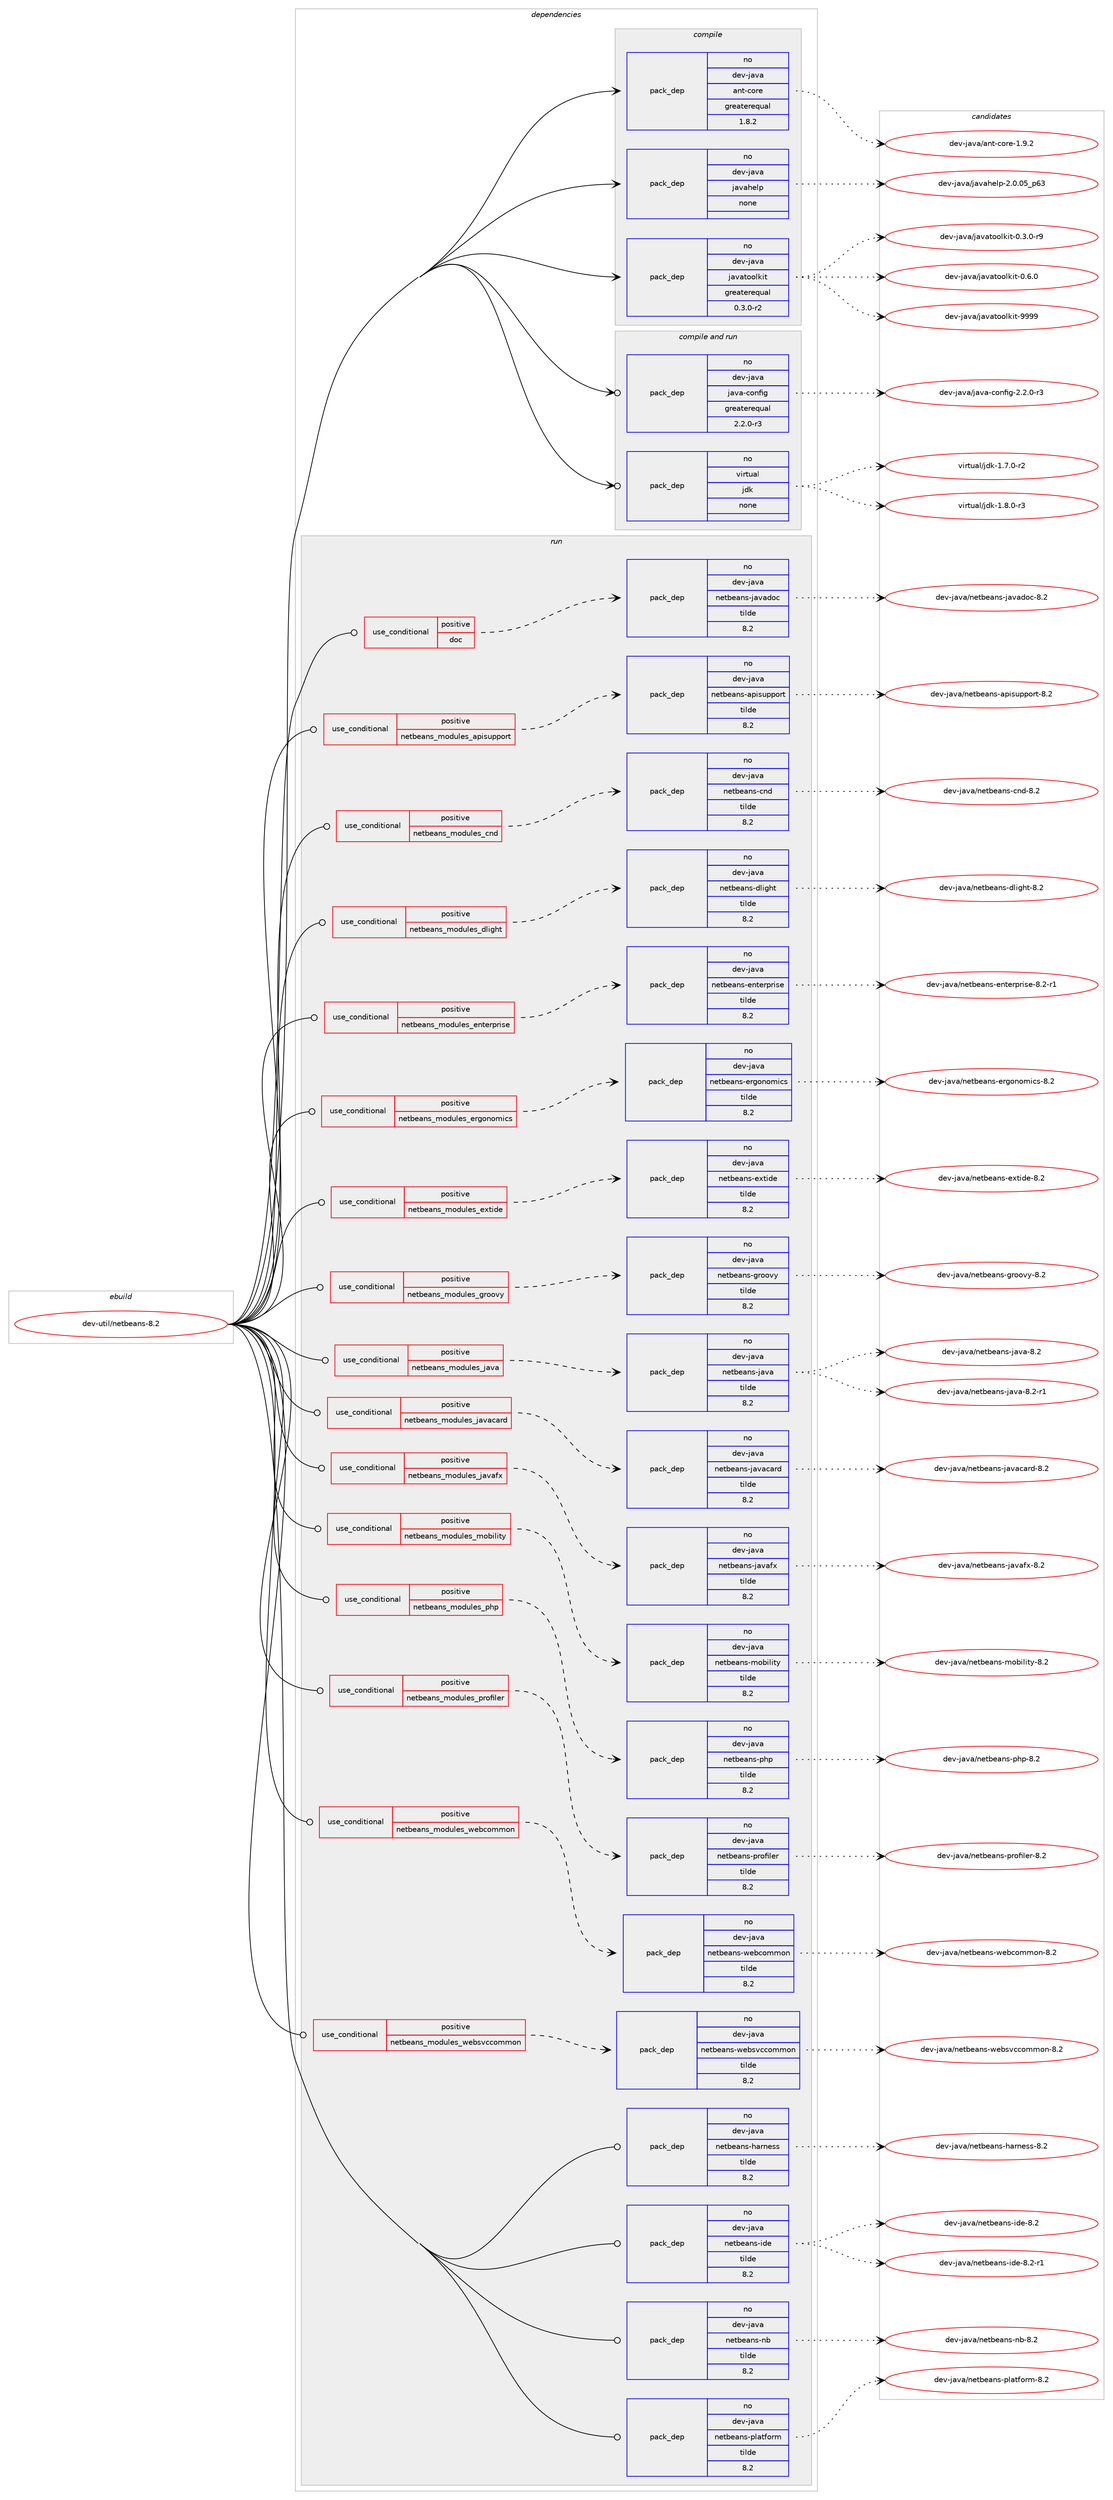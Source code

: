 digraph prolog {

# *************
# Graph options
# *************

newrank=true;
concentrate=true;
compound=true;
graph [rankdir=LR,fontname=Helvetica,fontsize=10,ranksep=1.5];#, ranksep=2.5, nodesep=0.2];
edge  [arrowhead=vee];
node  [fontname=Helvetica,fontsize=10];

# **********
# The ebuild
# **********

subgraph cluster_leftcol {
color=gray;
rank=same;
label=<<i>ebuild</i>>;
id [label="dev-util/netbeans-8.2", color=red, width=4, href="../dev-util/netbeans-8.2.svg"];
}

# ****************
# The dependencies
# ****************

subgraph cluster_midcol {
color=gray;
label=<<i>dependencies</i>>;
subgraph cluster_compile {
fillcolor="#eeeeee";
style=filled;
label=<<i>compile</i>>;
subgraph pack204610 {
dependency287342 [label=<<TABLE BORDER="0" CELLBORDER="1" CELLSPACING="0" CELLPADDING="4" WIDTH="220"><TR><TD ROWSPAN="6" CELLPADDING="30">pack_dep</TD></TR><TR><TD WIDTH="110">no</TD></TR><TR><TD>dev-java</TD></TR><TR><TD>ant-core</TD></TR><TR><TD>greaterequal</TD></TR><TR><TD>1.8.2</TD></TR></TABLE>>, shape=none, color=blue];
}
id:e -> dependency287342:w [weight=20,style="solid",arrowhead="vee"];
subgraph pack204611 {
dependency287343 [label=<<TABLE BORDER="0" CELLBORDER="1" CELLSPACING="0" CELLPADDING="4" WIDTH="220"><TR><TD ROWSPAN="6" CELLPADDING="30">pack_dep</TD></TR><TR><TD WIDTH="110">no</TD></TR><TR><TD>dev-java</TD></TR><TR><TD>javahelp</TD></TR><TR><TD>none</TD></TR><TR><TD></TD></TR></TABLE>>, shape=none, color=blue];
}
id:e -> dependency287343:w [weight=20,style="solid",arrowhead="vee"];
subgraph pack204612 {
dependency287344 [label=<<TABLE BORDER="0" CELLBORDER="1" CELLSPACING="0" CELLPADDING="4" WIDTH="220"><TR><TD ROWSPAN="6" CELLPADDING="30">pack_dep</TD></TR><TR><TD WIDTH="110">no</TD></TR><TR><TD>dev-java</TD></TR><TR><TD>javatoolkit</TD></TR><TR><TD>greaterequal</TD></TR><TR><TD>0.3.0-r2</TD></TR></TABLE>>, shape=none, color=blue];
}
id:e -> dependency287344:w [weight=20,style="solid",arrowhead="vee"];
}
subgraph cluster_compileandrun {
fillcolor="#eeeeee";
style=filled;
label=<<i>compile and run</i>>;
subgraph pack204613 {
dependency287345 [label=<<TABLE BORDER="0" CELLBORDER="1" CELLSPACING="0" CELLPADDING="4" WIDTH="220"><TR><TD ROWSPAN="6" CELLPADDING="30">pack_dep</TD></TR><TR><TD WIDTH="110">no</TD></TR><TR><TD>dev-java</TD></TR><TR><TD>java-config</TD></TR><TR><TD>greaterequal</TD></TR><TR><TD>2.2.0-r3</TD></TR></TABLE>>, shape=none, color=blue];
}
id:e -> dependency287345:w [weight=20,style="solid",arrowhead="odotvee"];
subgraph pack204614 {
dependency287346 [label=<<TABLE BORDER="0" CELLBORDER="1" CELLSPACING="0" CELLPADDING="4" WIDTH="220"><TR><TD ROWSPAN="6" CELLPADDING="30">pack_dep</TD></TR><TR><TD WIDTH="110">no</TD></TR><TR><TD>virtual</TD></TR><TR><TD>jdk</TD></TR><TR><TD>none</TD></TR><TR><TD></TD></TR></TABLE>>, shape=none, color=blue];
}
id:e -> dependency287346:w [weight=20,style="solid",arrowhead="odotvee"];
}
subgraph cluster_run {
fillcolor="#eeeeee";
style=filled;
label=<<i>run</i>>;
subgraph cond78469 {
dependency287347 [label=<<TABLE BORDER="0" CELLBORDER="1" CELLSPACING="0" CELLPADDING="4"><TR><TD ROWSPAN="3" CELLPADDING="10">use_conditional</TD></TR><TR><TD>positive</TD></TR><TR><TD>doc</TD></TR></TABLE>>, shape=none, color=red];
subgraph pack204615 {
dependency287348 [label=<<TABLE BORDER="0" CELLBORDER="1" CELLSPACING="0" CELLPADDING="4" WIDTH="220"><TR><TD ROWSPAN="6" CELLPADDING="30">pack_dep</TD></TR><TR><TD WIDTH="110">no</TD></TR><TR><TD>dev-java</TD></TR><TR><TD>netbeans-javadoc</TD></TR><TR><TD>tilde</TD></TR><TR><TD>8.2</TD></TR></TABLE>>, shape=none, color=blue];
}
dependency287347:e -> dependency287348:w [weight=20,style="dashed",arrowhead="vee"];
}
id:e -> dependency287347:w [weight=20,style="solid",arrowhead="odot"];
subgraph cond78470 {
dependency287349 [label=<<TABLE BORDER="0" CELLBORDER="1" CELLSPACING="0" CELLPADDING="4"><TR><TD ROWSPAN="3" CELLPADDING="10">use_conditional</TD></TR><TR><TD>positive</TD></TR><TR><TD>netbeans_modules_apisupport</TD></TR></TABLE>>, shape=none, color=red];
subgraph pack204616 {
dependency287350 [label=<<TABLE BORDER="0" CELLBORDER="1" CELLSPACING="0" CELLPADDING="4" WIDTH="220"><TR><TD ROWSPAN="6" CELLPADDING="30">pack_dep</TD></TR><TR><TD WIDTH="110">no</TD></TR><TR><TD>dev-java</TD></TR><TR><TD>netbeans-apisupport</TD></TR><TR><TD>tilde</TD></TR><TR><TD>8.2</TD></TR></TABLE>>, shape=none, color=blue];
}
dependency287349:e -> dependency287350:w [weight=20,style="dashed",arrowhead="vee"];
}
id:e -> dependency287349:w [weight=20,style="solid",arrowhead="odot"];
subgraph cond78471 {
dependency287351 [label=<<TABLE BORDER="0" CELLBORDER="1" CELLSPACING="0" CELLPADDING="4"><TR><TD ROWSPAN="3" CELLPADDING="10">use_conditional</TD></TR><TR><TD>positive</TD></TR><TR><TD>netbeans_modules_cnd</TD></TR></TABLE>>, shape=none, color=red];
subgraph pack204617 {
dependency287352 [label=<<TABLE BORDER="0" CELLBORDER="1" CELLSPACING="0" CELLPADDING="4" WIDTH="220"><TR><TD ROWSPAN="6" CELLPADDING="30">pack_dep</TD></TR><TR><TD WIDTH="110">no</TD></TR><TR><TD>dev-java</TD></TR><TR><TD>netbeans-cnd</TD></TR><TR><TD>tilde</TD></TR><TR><TD>8.2</TD></TR></TABLE>>, shape=none, color=blue];
}
dependency287351:e -> dependency287352:w [weight=20,style="dashed",arrowhead="vee"];
}
id:e -> dependency287351:w [weight=20,style="solid",arrowhead="odot"];
subgraph cond78472 {
dependency287353 [label=<<TABLE BORDER="0" CELLBORDER="1" CELLSPACING="0" CELLPADDING="4"><TR><TD ROWSPAN="3" CELLPADDING="10">use_conditional</TD></TR><TR><TD>positive</TD></TR><TR><TD>netbeans_modules_dlight</TD></TR></TABLE>>, shape=none, color=red];
subgraph pack204618 {
dependency287354 [label=<<TABLE BORDER="0" CELLBORDER="1" CELLSPACING="0" CELLPADDING="4" WIDTH="220"><TR><TD ROWSPAN="6" CELLPADDING="30">pack_dep</TD></TR><TR><TD WIDTH="110">no</TD></TR><TR><TD>dev-java</TD></TR><TR><TD>netbeans-dlight</TD></TR><TR><TD>tilde</TD></TR><TR><TD>8.2</TD></TR></TABLE>>, shape=none, color=blue];
}
dependency287353:e -> dependency287354:w [weight=20,style="dashed",arrowhead="vee"];
}
id:e -> dependency287353:w [weight=20,style="solid",arrowhead="odot"];
subgraph cond78473 {
dependency287355 [label=<<TABLE BORDER="0" CELLBORDER="1" CELLSPACING="0" CELLPADDING="4"><TR><TD ROWSPAN="3" CELLPADDING="10">use_conditional</TD></TR><TR><TD>positive</TD></TR><TR><TD>netbeans_modules_enterprise</TD></TR></TABLE>>, shape=none, color=red];
subgraph pack204619 {
dependency287356 [label=<<TABLE BORDER="0" CELLBORDER="1" CELLSPACING="0" CELLPADDING="4" WIDTH="220"><TR><TD ROWSPAN="6" CELLPADDING="30">pack_dep</TD></TR><TR><TD WIDTH="110">no</TD></TR><TR><TD>dev-java</TD></TR><TR><TD>netbeans-enterprise</TD></TR><TR><TD>tilde</TD></TR><TR><TD>8.2</TD></TR></TABLE>>, shape=none, color=blue];
}
dependency287355:e -> dependency287356:w [weight=20,style="dashed",arrowhead="vee"];
}
id:e -> dependency287355:w [weight=20,style="solid",arrowhead="odot"];
subgraph cond78474 {
dependency287357 [label=<<TABLE BORDER="0" CELLBORDER="1" CELLSPACING="0" CELLPADDING="4"><TR><TD ROWSPAN="3" CELLPADDING="10">use_conditional</TD></TR><TR><TD>positive</TD></TR><TR><TD>netbeans_modules_ergonomics</TD></TR></TABLE>>, shape=none, color=red];
subgraph pack204620 {
dependency287358 [label=<<TABLE BORDER="0" CELLBORDER="1" CELLSPACING="0" CELLPADDING="4" WIDTH="220"><TR><TD ROWSPAN="6" CELLPADDING="30">pack_dep</TD></TR><TR><TD WIDTH="110">no</TD></TR><TR><TD>dev-java</TD></TR><TR><TD>netbeans-ergonomics</TD></TR><TR><TD>tilde</TD></TR><TR><TD>8.2</TD></TR></TABLE>>, shape=none, color=blue];
}
dependency287357:e -> dependency287358:w [weight=20,style="dashed",arrowhead="vee"];
}
id:e -> dependency287357:w [weight=20,style="solid",arrowhead="odot"];
subgraph cond78475 {
dependency287359 [label=<<TABLE BORDER="0" CELLBORDER="1" CELLSPACING="0" CELLPADDING="4"><TR><TD ROWSPAN="3" CELLPADDING="10">use_conditional</TD></TR><TR><TD>positive</TD></TR><TR><TD>netbeans_modules_extide</TD></TR></TABLE>>, shape=none, color=red];
subgraph pack204621 {
dependency287360 [label=<<TABLE BORDER="0" CELLBORDER="1" CELLSPACING="0" CELLPADDING="4" WIDTH="220"><TR><TD ROWSPAN="6" CELLPADDING="30">pack_dep</TD></TR><TR><TD WIDTH="110">no</TD></TR><TR><TD>dev-java</TD></TR><TR><TD>netbeans-extide</TD></TR><TR><TD>tilde</TD></TR><TR><TD>8.2</TD></TR></TABLE>>, shape=none, color=blue];
}
dependency287359:e -> dependency287360:w [weight=20,style="dashed",arrowhead="vee"];
}
id:e -> dependency287359:w [weight=20,style="solid",arrowhead="odot"];
subgraph cond78476 {
dependency287361 [label=<<TABLE BORDER="0" CELLBORDER="1" CELLSPACING="0" CELLPADDING="4"><TR><TD ROWSPAN="3" CELLPADDING="10">use_conditional</TD></TR><TR><TD>positive</TD></TR><TR><TD>netbeans_modules_groovy</TD></TR></TABLE>>, shape=none, color=red];
subgraph pack204622 {
dependency287362 [label=<<TABLE BORDER="0" CELLBORDER="1" CELLSPACING="0" CELLPADDING="4" WIDTH="220"><TR><TD ROWSPAN="6" CELLPADDING="30">pack_dep</TD></TR><TR><TD WIDTH="110">no</TD></TR><TR><TD>dev-java</TD></TR><TR><TD>netbeans-groovy</TD></TR><TR><TD>tilde</TD></TR><TR><TD>8.2</TD></TR></TABLE>>, shape=none, color=blue];
}
dependency287361:e -> dependency287362:w [weight=20,style="dashed",arrowhead="vee"];
}
id:e -> dependency287361:w [weight=20,style="solid",arrowhead="odot"];
subgraph cond78477 {
dependency287363 [label=<<TABLE BORDER="0" CELLBORDER="1" CELLSPACING="0" CELLPADDING="4"><TR><TD ROWSPAN="3" CELLPADDING="10">use_conditional</TD></TR><TR><TD>positive</TD></TR><TR><TD>netbeans_modules_java</TD></TR></TABLE>>, shape=none, color=red];
subgraph pack204623 {
dependency287364 [label=<<TABLE BORDER="0" CELLBORDER="1" CELLSPACING="0" CELLPADDING="4" WIDTH="220"><TR><TD ROWSPAN="6" CELLPADDING="30">pack_dep</TD></TR><TR><TD WIDTH="110">no</TD></TR><TR><TD>dev-java</TD></TR><TR><TD>netbeans-java</TD></TR><TR><TD>tilde</TD></TR><TR><TD>8.2</TD></TR></TABLE>>, shape=none, color=blue];
}
dependency287363:e -> dependency287364:w [weight=20,style="dashed",arrowhead="vee"];
}
id:e -> dependency287363:w [weight=20,style="solid",arrowhead="odot"];
subgraph cond78478 {
dependency287365 [label=<<TABLE BORDER="0" CELLBORDER="1" CELLSPACING="0" CELLPADDING="4"><TR><TD ROWSPAN="3" CELLPADDING="10">use_conditional</TD></TR><TR><TD>positive</TD></TR><TR><TD>netbeans_modules_javacard</TD></TR></TABLE>>, shape=none, color=red];
subgraph pack204624 {
dependency287366 [label=<<TABLE BORDER="0" CELLBORDER="1" CELLSPACING="0" CELLPADDING="4" WIDTH="220"><TR><TD ROWSPAN="6" CELLPADDING="30">pack_dep</TD></TR><TR><TD WIDTH="110">no</TD></TR><TR><TD>dev-java</TD></TR><TR><TD>netbeans-javacard</TD></TR><TR><TD>tilde</TD></TR><TR><TD>8.2</TD></TR></TABLE>>, shape=none, color=blue];
}
dependency287365:e -> dependency287366:w [weight=20,style="dashed",arrowhead="vee"];
}
id:e -> dependency287365:w [weight=20,style="solid",arrowhead="odot"];
subgraph cond78479 {
dependency287367 [label=<<TABLE BORDER="0" CELLBORDER="1" CELLSPACING="0" CELLPADDING="4"><TR><TD ROWSPAN="3" CELLPADDING="10">use_conditional</TD></TR><TR><TD>positive</TD></TR><TR><TD>netbeans_modules_javafx</TD></TR></TABLE>>, shape=none, color=red];
subgraph pack204625 {
dependency287368 [label=<<TABLE BORDER="0" CELLBORDER="1" CELLSPACING="0" CELLPADDING="4" WIDTH="220"><TR><TD ROWSPAN="6" CELLPADDING="30">pack_dep</TD></TR><TR><TD WIDTH="110">no</TD></TR><TR><TD>dev-java</TD></TR><TR><TD>netbeans-javafx</TD></TR><TR><TD>tilde</TD></TR><TR><TD>8.2</TD></TR></TABLE>>, shape=none, color=blue];
}
dependency287367:e -> dependency287368:w [weight=20,style="dashed",arrowhead="vee"];
}
id:e -> dependency287367:w [weight=20,style="solid",arrowhead="odot"];
subgraph cond78480 {
dependency287369 [label=<<TABLE BORDER="0" CELLBORDER="1" CELLSPACING="0" CELLPADDING="4"><TR><TD ROWSPAN="3" CELLPADDING="10">use_conditional</TD></TR><TR><TD>positive</TD></TR><TR><TD>netbeans_modules_mobility</TD></TR></TABLE>>, shape=none, color=red];
subgraph pack204626 {
dependency287370 [label=<<TABLE BORDER="0" CELLBORDER="1" CELLSPACING="0" CELLPADDING="4" WIDTH="220"><TR><TD ROWSPAN="6" CELLPADDING="30">pack_dep</TD></TR><TR><TD WIDTH="110">no</TD></TR><TR><TD>dev-java</TD></TR><TR><TD>netbeans-mobility</TD></TR><TR><TD>tilde</TD></TR><TR><TD>8.2</TD></TR></TABLE>>, shape=none, color=blue];
}
dependency287369:e -> dependency287370:w [weight=20,style="dashed",arrowhead="vee"];
}
id:e -> dependency287369:w [weight=20,style="solid",arrowhead="odot"];
subgraph cond78481 {
dependency287371 [label=<<TABLE BORDER="0" CELLBORDER="1" CELLSPACING="0" CELLPADDING="4"><TR><TD ROWSPAN="3" CELLPADDING="10">use_conditional</TD></TR><TR><TD>positive</TD></TR><TR><TD>netbeans_modules_php</TD></TR></TABLE>>, shape=none, color=red];
subgraph pack204627 {
dependency287372 [label=<<TABLE BORDER="0" CELLBORDER="1" CELLSPACING="0" CELLPADDING="4" WIDTH="220"><TR><TD ROWSPAN="6" CELLPADDING="30">pack_dep</TD></TR><TR><TD WIDTH="110">no</TD></TR><TR><TD>dev-java</TD></TR><TR><TD>netbeans-php</TD></TR><TR><TD>tilde</TD></TR><TR><TD>8.2</TD></TR></TABLE>>, shape=none, color=blue];
}
dependency287371:e -> dependency287372:w [weight=20,style="dashed",arrowhead="vee"];
}
id:e -> dependency287371:w [weight=20,style="solid",arrowhead="odot"];
subgraph cond78482 {
dependency287373 [label=<<TABLE BORDER="0" CELLBORDER="1" CELLSPACING="0" CELLPADDING="4"><TR><TD ROWSPAN="3" CELLPADDING="10">use_conditional</TD></TR><TR><TD>positive</TD></TR><TR><TD>netbeans_modules_profiler</TD></TR></TABLE>>, shape=none, color=red];
subgraph pack204628 {
dependency287374 [label=<<TABLE BORDER="0" CELLBORDER="1" CELLSPACING="0" CELLPADDING="4" WIDTH="220"><TR><TD ROWSPAN="6" CELLPADDING="30">pack_dep</TD></TR><TR><TD WIDTH="110">no</TD></TR><TR><TD>dev-java</TD></TR><TR><TD>netbeans-profiler</TD></TR><TR><TD>tilde</TD></TR><TR><TD>8.2</TD></TR></TABLE>>, shape=none, color=blue];
}
dependency287373:e -> dependency287374:w [weight=20,style="dashed",arrowhead="vee"];
}
id:e -> dependency287373:w [weight=20,style="solid",arrowhead="odot"];
subgraph cond78483 {
dependency287375 [label=<<TABLE BORDER="0" CELLBORDER="1" CELLSPACING="0" CELLPADDING="4"><TR><TD ROWSPAN="3" CELLPADDING="10">use_conditional</TD></TR><TR><TD>positive</TD></TR><TR><TD>netbeans_modules_webcommon</TD></TR></TABLE>>, shape=none, color=red];
subgraph pack204629 {
dependency287376 [label=<<TABLE BORDER="0" CELLBORDER="1" CELLSPACING="0" CELLPADDING="4" WIDTH="220"><TR><TD ROWSPAN="6" CELLPADDING="30">pack_dep</TD></TR><TR><TD WIDTH="110">no</TD></TR><TR><TD>dev-java</TD></TR><TR><TD>netbeans-webcommon</TD></TR><TR><TD>tilde</TD></TR><TR><TD>8.2</TD></TR></TABLE>>, shape=none, color=blue];
}
dependency287375:e -> dependency287376:w [weight=20,style="dashed",arrowhead="vee"];
}
id:e -> dependency287375:w [weight=20,style="solid",arrowhead="odot"];
subgraph cond78484 {
dependency287377 [label=<<TABLE BORDER="0" CELLBORDER="1" CELLSPACING="0" CELLPADDING="4"><TR><TD ROWSPAN="3" CELLPADDING="10">use_conditional</TD></TR><TR><TD>positive</TD></TR><TR><TD>netbeans_modules_websvccommon</TD></TR></TABLE>>, shape=none, color=red];
subgraph pack204630 {
dependency287378 [label=<<TABLE BORDER="0" CELLBORDER="1" CELLSPACING="0" CELLPADDING="4" WIDTH="220"><TR><TD ROWSPAN="6" CELLPADDING="30">pack_dep</TD></TR><TR><TD WIDTH="110">no</TD></TR><TR><TD>dev-java</TD></TR><TR><TD>netbeans-websvccommon</TD></TR><TR><TD>tilde</TD></TR><TR><TD>8.2</TD></TR></TABLE>>, shape=none, color=blue];
}
dependency287377:e -> dependency287378:w [weight=20,style="dashed",arrowhead="vee"];
}
id:e -> dependency287377:w [weight=20,style="solid",arrowhead="odot"];
subgraph pack204631 {
dependency287379 [label=<<TABLE BORDER="0" CELLBORDER="1" CELLSPACING="0" CELLPADDING="4" WIDTH="220"><TR><TD ROWSPAN="6" CELLPADDING="30">pack_dep</TD></TR><TR><TD WIDTH="110">no</TD></TR><TR><TD>dev-java</TD></TR><TR><TD>netbeans-harness</TD></TR><TR><TD>tilde</TD></TR><TR><TD>8.2</TD></TR></TABLE>>, shape=none, color=blue];
}
id:e -> dependency287379:w [weight=20,style="solid",arrowhead="odot"];
subgraph pack204632 {
dependency287380 [label=<<TABLE BORDER="0" CELLBORDER="1" CELLSPACING="0" CELLPADDING="4" WIDTH="220"><TR><TD ROWSPAN="6" CELLPADDING="30">pack_dep</TD></TR><TR><TD WIDTH="110">no</TD></TR><TR><TD>dev-java</TD></TR><TR><TD>netbeans-ide</TD></TR><TR><TD>tilde</TD></TR><TR><TD>8.2</TD></TR></TABLE>>, shape=none, color=blue];
}
id:e -> dependency287380:w [weight=20,style="solid",arrowhead="odot"];
subgraph pack204633 {
dependency287381 [label=<<TABLE BORDER="0" CELLBORDER="1" CELLSPACING="0" CELLPADDING="4" WIDTH="220"><TR><TD ROWSPAN="6" CELLPADDING="30">pack_dep</TD></TR><TR><TD WIDTH="110">no</TD></TR><TR><TD>dev-java</TD></TR><TR><TD>netbeans-nb</TD></TR><TR><TD>tilde</TD></TR><TR><TD>8.2</TD></TR></TABLE>>, shape=none, color=blue];
}
id:e -> dependency287381:w [weight=20,style="solid",arrowhead="odot"];
subgraph pack204634 {
dependency287382 [label=<<TABLE BORDER="0" CELLBORDER="1" CELLSPACING="0" CELLPADDING="4" WIDTH="220"><TR><TD ROWSPAN="6" CELLPADDING="30">pack_dep</TD></TR><TR><TD WIDTH="110">no</TD></TR><TR><TD>dev-java</TD></TR><TR><TD>netbeans-platform</TD></TR><TR><TD>tilde</TD></TR><TR><TD>8.2</TD></TR></TABLE>>, shape=none, color=blue];
}
id:e -> dependency287382:w [weight=20,style="solid",arrowhead="odot"];
}
}

# **************
# The candidates
# **************

subgraph cluster_choices {
rank=same;
color=gray;
label=<<i>candidates</i>>;

subgraph choice204610 {
color=black;
nodesep=1;
choice10010111845106971189747971101164599111114101454946574650 [label="dev-java/ant-core-1.9.2", color=red, width=4,href="../dev-java/ant-core-1.9.2.svg"];
dependency287342:e -> choice10010111845106971189747971101164599111114101454946574650:w [style=dotted,weight="100"];
}
subgraph choice204611 {
color=black;
nodesep=1;
choice10010111845106971189747106971189710410110811245504648464853951125451 [label="dev-java/javahelp-2.0.05_p63", color=red, width=4,href="../dev-java/javahelp-2.0.05_p63.svg"];
dependency287343:e -> choice10010111845106971189747106971189710410110811245504648464853951125451:w [style=dotted,weight="100"];
}
subgraph choice204612 {
color=black;
nodesep=1;
choice1001011184510697118974710697118971161111111081071051164548465146484511457 [label="dev-java/javatoolkit-0.3.0-r9", color=red, width=4,href="../dev-java/javatoolkit-0.3.0-r9.svg"];
choice100101118451069711897471069711897116111111108107105116454846544648 [label="dev-java/javatoolkit-0.6.0", color=red, width=4,href="../dev-java/javatoolkit-0.6.0.svg"];
choice1001011184510697118974710697118971161111111081071051164557575757 [label="dev-java/javatoolkit-9999", color=red, width=4,href="../dev-java/javatoolkit-9999.svg"];
dependency287344:e -> choice1001011184510697118974710697118971161111111081071051164548465146484511457:w [style=dotted,weight="100"];
dependency287344:e -> choice100101118451069711897471069711897116111111108107105116454846544648:w [style=dotted,weight="100"];
dependency287344:e -> choice1001011184510697118974710697118971161111111081071051164557575757:w [style=dotted,weight="100"];
}
subgraph choice204613 {
color=black;
nodesep=1;
choice10010111845106971189747106971189745991111101021051034550465046484511451 [label="dev-java/java-config-2.2.0-r3", color=red, width=4,href="../dev-java/java-config-2.2.0-r3.svg"];
dependency287345:e -> choice10010111845106971189747106971189745991111101021051034550465046484511451:w [style=dotted,weight="100"];
}
subgraph choice204614 {
color=black;
nodesep=1;
choice11810511411611797108471061001074549465546484511450 [label="virtual/jdk-1.7.0-r2", color=red, width=4,href="../virtual/jdk-1.7.0-r2.svg"];
choice11810511411611797108471061001074549465646484511451 [label="virtual/jdk-1.8.0-r3", color=red, width=4,href="../virtual/jdk-1.8.0-r3.svg"];
dependency287346:e -> choice11810511411611797108471061001074549465546484511450:w [style=dotted,weight="100"];
dependency287346:e -> choice11810511411611797108471061001074549465646484511451:w [style=dotted,weight="100"];
}
subgraph choice204615 {
color=black;
nodesep=1;
choice1001011184510697118974711010111698101971101154510697118971001119945564650 [label="dev-java/netbeans-javadoc-8.2", color=red, width=4,href="../dev-java/netbeans-javadoc-8.2.svg"];
dependency287348:e -> choice1001011184510697118974711010111698101971101154510697118971001119945564650:w [style=dotted,weight="100"];
}
subgraph choice204616 {
color=black;
nodesep=1;
choice100101118451069711897471101011169810197110115459711210511511711211211111411645564650 [label="dev-java/netbeans-apisupport-8.2", color=red, width=4,href="../dev-java/netbeans-apisupport-8.2.svg"];
dependency287350:e -> choice100101118451069711897471101011169810197110115459711210511511711211211111411645564650:w [style=dotted,weight="100"];
}
subgraph choice204617 {
color=black;
nodesep=1;
choice100101118451069711897471101011169810197110115459911010045564650 [label="dev-java/netbeans-cnd-8.2", color=red, width=4,href="../dev-java/netbeans-cnd-8.2.svg"];
dependency287352:e -> choice100101118451069711897471101011169810197110115459911010045564650:w [style=dotted,weight="100"];
}
subgraph choice204618 {
color=black;
nodesep=1;
choice1001011184510697118974711010111698101971101154510010810510310411645564650 [label="dev-java/netbeans-dlight-8.2", color=red, width=4,href="../dev-java/netbeans-dlight-8.2.svg"];
dependency287354:e -> choice1001011184510697118974711010111698101971101154510010810510310411645564650:w [style=dotted,weight="100"];
}
subgraph choice204619 {
color=black;
nodesep=1;
choice10010111845106971189747110101116981019711011545101110116101114112114105115101455646504511449 [label="dev-java/netbeans-enterprise-8.2-r1", color=red, width=4,href="../dev-java/netbeans-enterprise-8.2-r1.svg"];
dependency287356:e -> choice10010111845106971189747110101116981019711011545101110116101114112114105115101455646504511449:w [style=dotted,weight="100"];
}
subgraph choice204620 {
color=black;
nodesep=1;
choice100101118451069711897471101011169810197110115451011141031111101111091059911545564650 [label="dev-java/netbeans-ergonomics-8.2", color=red, width=4,href="../dev-java/netbeans-ergonomics-8.2.svg"];
dependency287358:e -> choice100101118451069711897471101011169810197110115451011141031111101111091059911545564650:w [style=dotted,weight="100"];
}
subgraph choice204621 {
color=black;
nodesep=1;
choice1001011184510697118974711010111698101971101154510112011610510010145564650 [label="dev-java/netbeans-extide-8.2", color=red, width=4,href="../dev-java/netbeans-extide-8.2.svg"];
dependency287360:e -> choice1001011184510697118974711010111698101971101154510112011610510010145564650:w [style=dotted,weight="100"];
}
subgraph choice204622 {
color=black;
nodesep=1;
choice1001011184510697118974711010111698101971101154510311411111111812145564650 [label="dev-java/netbeans-groovy-8.2", color=red, width=4,href="../dev-java/netbeans-groovy-8.2.svg"];
dependency287362:e -> choice1001011184510697118974711010111698101971101154510311411111111812145564650:w [style=dotted,weight="100"];
}
subgraph choice204623 {
color=black;
nodesep=1;
choice10010111845106971189747110101116981019711011545106971189745564650 [label="dev-java/netbeans-java-8.2", color=red, width=4,href="../dev-java/netbeans-java-8.2.svg"];
choice100101118451069711897471101011169810197110115451069711897455646504511449 [label="dev-java/netbeans-java-8.2-r1", color=red, width=4,href="../dev-java/netbeans-java-8.2-r1.svg"];
dependency287364:e -> choice10010111845106971189747110101116981019711011545106971189745564650:w [style=dotted,weight="100"];
dependency287364:e -> choice100101118451069711897471101011169810197110115451069711897455646504511449:w [style=dotted,weight="100"];
}
subgraph choice204624 {
color=black;
nodesep=1;
choice100101118451069711897471101011169810197110115451069711897999711410045564650 [label="dev-java/netbeans-javacard-8.2", color=red, width=4,href="../dev-java/netbeans-javacard-8.2.svg"];
dependency287366:e -> choice100101118451069711897471101011169810197110115451069711897999711410045564650:w [style=dotted,weight="100"];
}
subgraph choice204625 {
color=black;
nodesep=1;
choice10010111845106971189747110101116981019711011545106971189710212045564650 [label="dev-java/netbeans-javafx-8.2", color=red, width=4,href="../dev-java/netbeans-javafx-8.2.svg"];
dependency287368:e -> choice10010111845106971189747110101116981019711011545106971189710212045564650:w [style=dotted,weight="100"];
}
subgraph choice204626 {
color=black;
nodesep=1;
choice100101118451069711897471101011169810197110115451091119810510810511612145564650 [label="dev-java/netbeans-mobility-8.2", color=red, width=4,href="../dev-java/netbeans-mobility-8.2.svg"];
dependency287370:e -> choice100101118451069711897471101011169810197110115451091119810510810511612145564650:w [style=dotted,weight="100"];
}
subgraph choice204627 {
color=black;
nodesep=1;
choice1001011184510697118974711010111698101971101154511210411245564650 [label="dev-java/netbeans-php-8.2", color=red, width=4,href="../dev-java/netbeans-php-8.2.svg"];
dependency287372:e -> choice1001011184510697118974711010111698101971101154511210411245564650:w [style=dotted,weight="100"];
}
subgraph choice204628 {
color=black;
nodesep=1;
choice1001011184510697118974711010111698101971101154511211411110210510810111445564650 [label="dev-java/netbeans-profiler-8.2", color=red, width=4,href="../dev-java/netbeans-profiler-8.2.svg"];
dependency287374:e -> choice1001011184510697118974711010111698101971101154511211411110210510810111445564650:w [style=dotted,weight="100"];
}
subgraph choice204629 {
color=black;
nodesep=1;
choice10010111845106971189747110101116981019711011545119101989911110910911111045564650 [label="dev-java/netbeans-webcommon-8.2", color=red, width=4,href="../dev-java/netbeans-webcommon-8.2.svg"];
dependency287376:e -> choice10010111845106971189747110101116981019711011545119101989911110910911111045564650:w [style=dotted,weight="100"];
}
subgraph choice204630 {
color=black;
nodesep=1;
choice1001011184510697118974711010111698101971101154511910198115118999911110910911111045564650 [label="dev-java/netbeans-websvccommon-8.2", color=red, width=4,href="../dev-java/netbeans-websvccommon-8.2.svg"];
dependency287378:e -> choice1001011184510697118974711010111698101971101154511910198115118999911110910911111045564650:w [style=dotted,weight="100"];
}
subgraph choice204631 {
color=black;
nodesep=1;
choice100101118451069711897471101011169810197110115451049711411010111511545564650 [label="dev-java/netbeans-harness-8.2", color=red, width=4,href="../dev-java/netbeans-harness-8.2.svg"];
dependency287379:e -> choice100101118451069711897471101011169810197110115451049711411010111511545564650:w [style=dotted,weight="100"];
}
subgraph choice204632 {
color=black;
nodesep=1;
choice1001011184510697118974711010111698101971101154510510010145564650 [label="dev-java/netbeans-ide-8.2", color=red, width=4,href="../dev-java/netbeans-ide-8.2.svg"];
choice10010111845106971189747110101116981019711011545105100101455646504511449 [label="dev-java/netbeans-ide-8.2-r1", color=red, width=4,href="../dev-java/netbeans-ide-8.2-r1.svg"];
dependency287380:e -> choice1001011184510697118974711010111698101971101154510510010145564650:w [style=dotted,weight="100"];
dependency287380:e -> choice10010111845106971189747110101116981019711011545105100101455646504511449:w [style=dotted,weight="100"];
}
subgraph choice204633 {
color=black;
nodesep=1;
choice100101118451069711897471101011169810197110115451109845564650 [label="dev-java/netbeans-nb-8.2", color=red, width=4,href="../dev-java/netbeans-nb-8.2.svg"];
dependency287381:e -> choice100101118451069711897471101011169810197110115451109845564650:w [style=dotted,weight="100"];
}
subgraph choice204634 {
color=black;
nodesep=1;
choice100101118451069711897471101011169810197110115451121089711610211111410945564650 [label="dev-java/netbeans-platform-8.2", color=red, width=4,href="../dev-java/netbeans-platform-8.2.svg"];
dependency287382:e -> choice100101118451069711897471101011169810197110115451121089711610211111410945564650:w [style=dotted,weight="100"];
}
}

}
